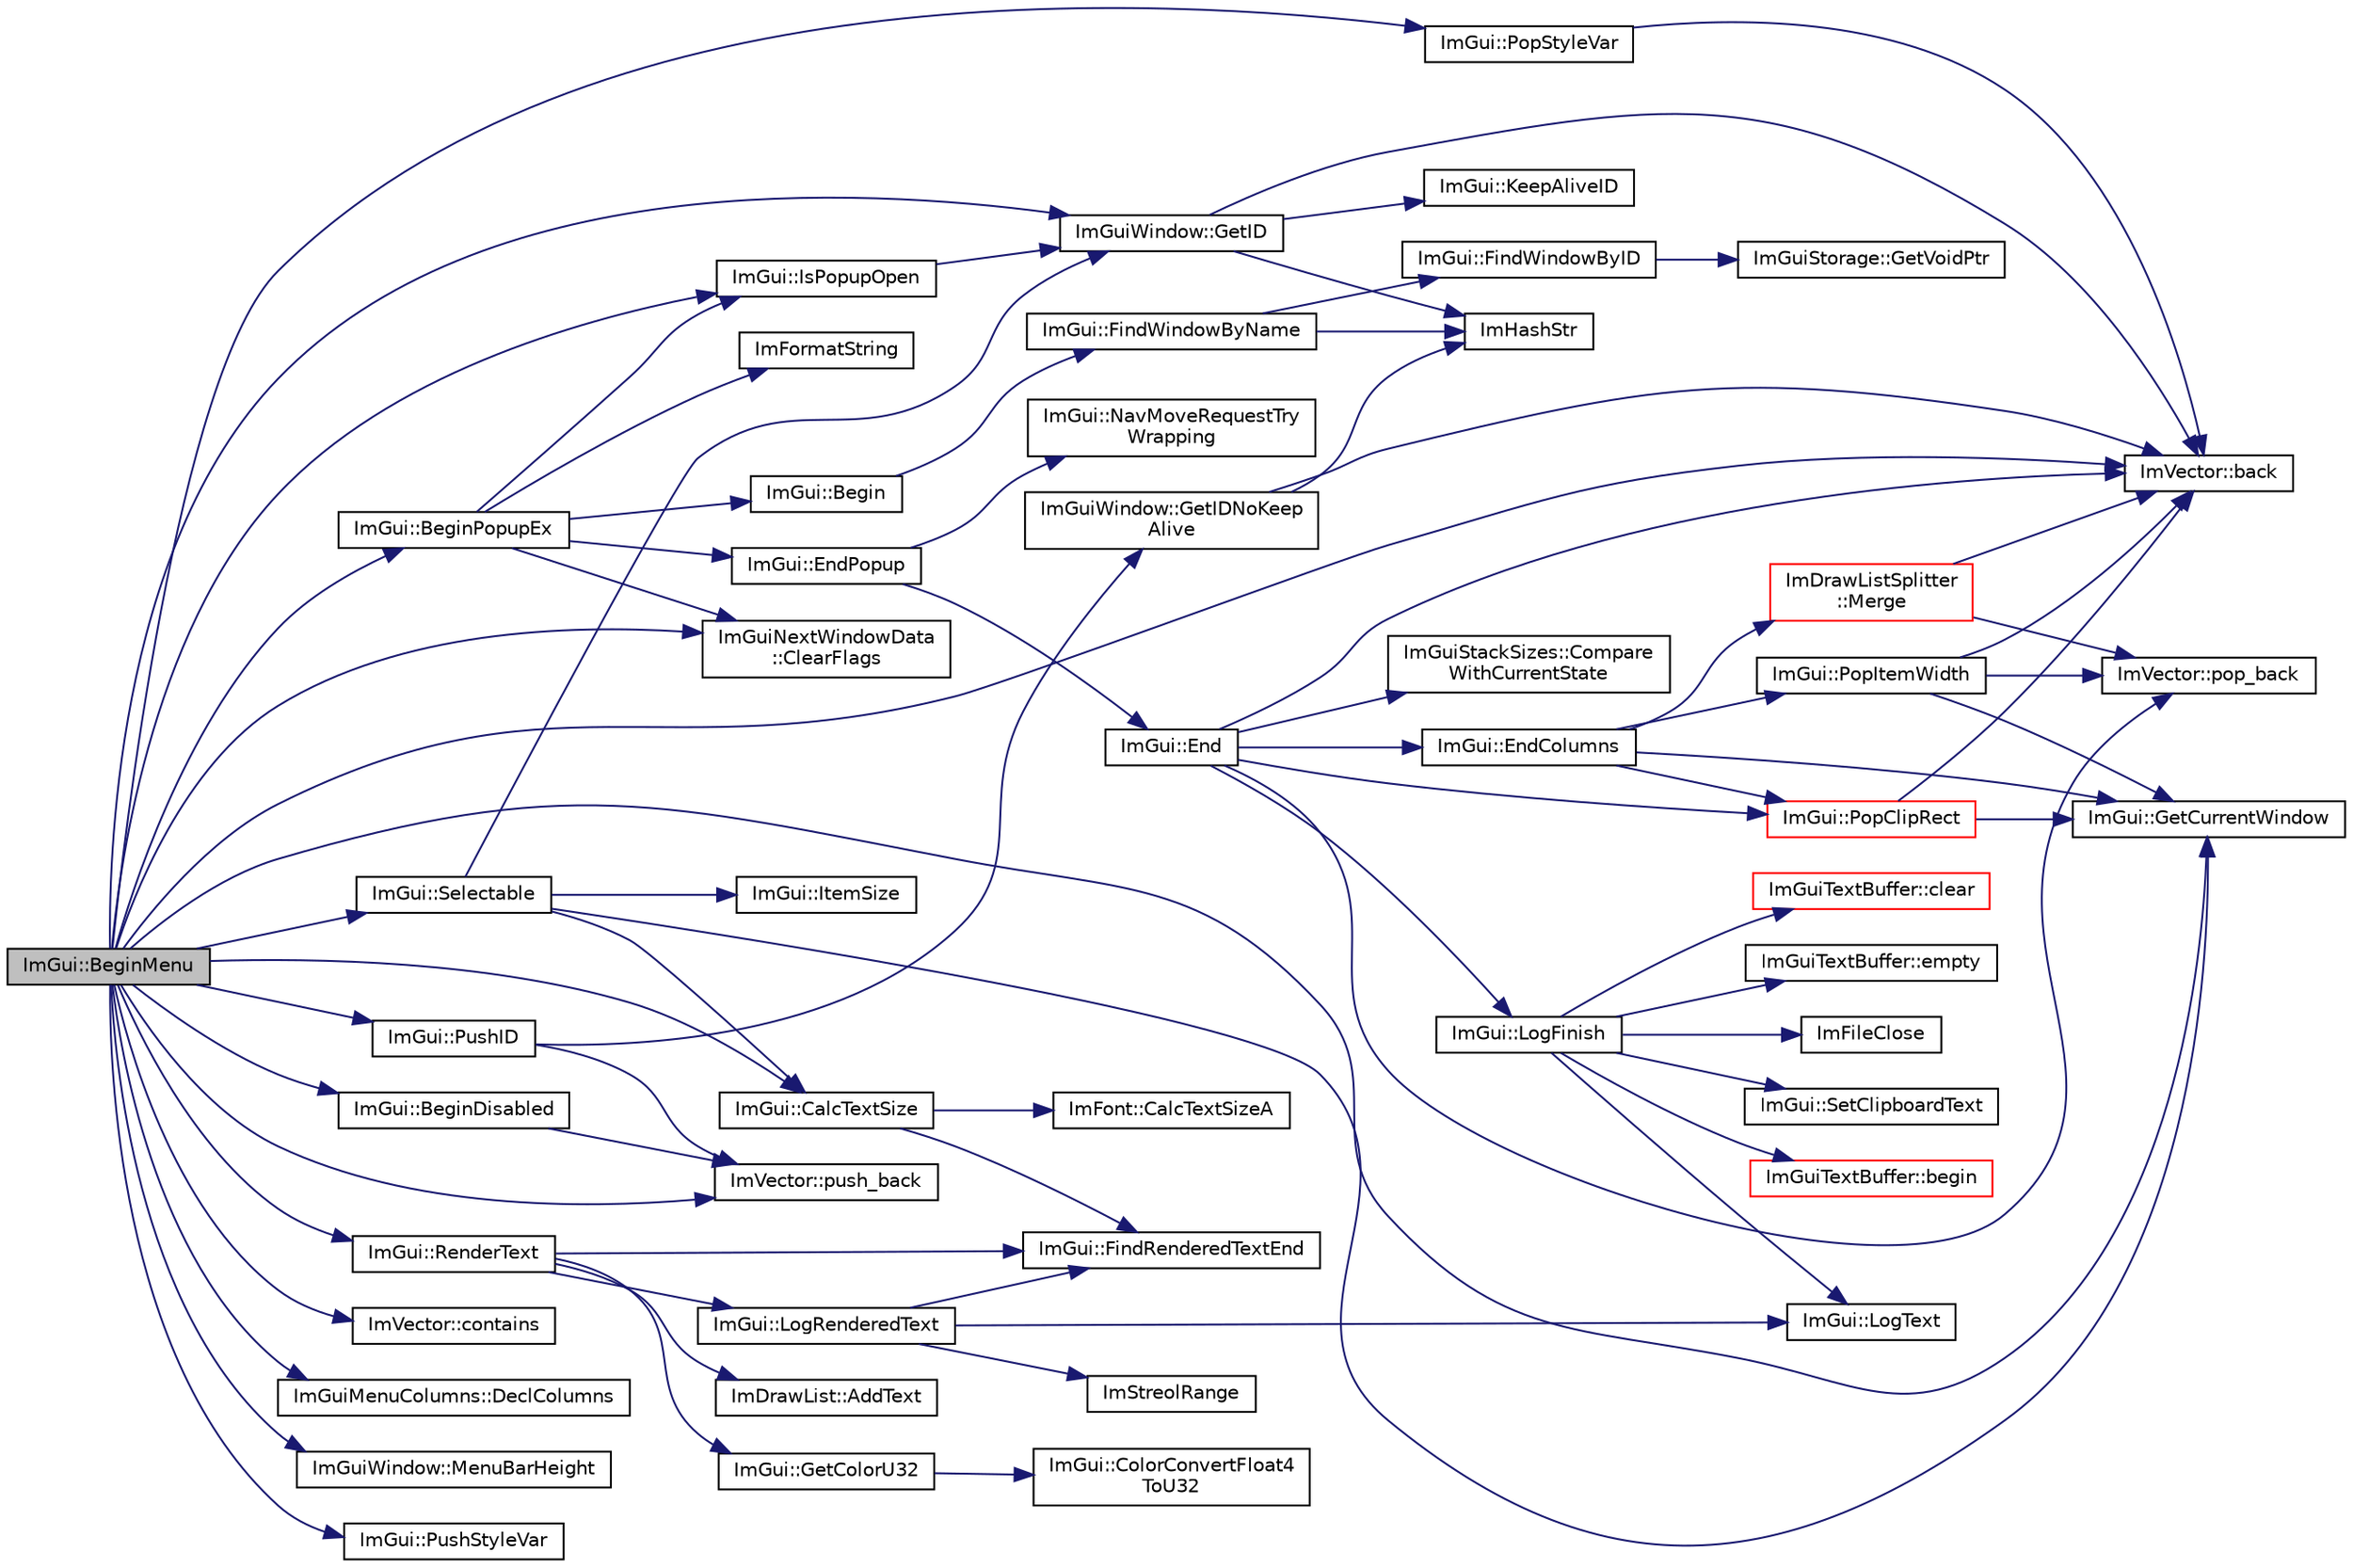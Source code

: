digraph "ImGui::BeginMenu"
{
 // LATEX_PDF_SIZE
  edge [fontname="Helvetica",fontsize="10",labelfontname="Helvetica",labelfontsize="10"];
  node [fontname="Helvetica",fontsize="10",shape=record];
  rankdir="LR";
  Node1 [label="ImGui::BeginMenu",height=0.2,width=0.4,color="black", fillcolor="grey75", style="filled", fontcolor="black",tooltip=" "];
  Node1 -> Node2 [color="midnightblue",fontsize="10",style="solid",fontname="Helvetica"];
  Node2 [label="ImVector::back",height=0.2,width=0.4,color="black", fillcolor="white", style="filled",URL="$struct_im_vector.html#a6da15f3c402099ed57078835ab942f8e",tooltip=" "];
  Node1 -> Node3 [color="midnightblue",fontsize="10",style="solid",fontname="Helvetica"];
  Node3 [label="ImGui::BeginDisabled",height=0.2,width=0.4,color="black", fillcolor="white", style="filled",URL="$namespace_im_gui.html#ae90e9a26f01d0d45f6bf7ca720d170d1",tooltip=" "];
  Node3 -> Node4 [color="midnightblue",fontsize="10",style="solid",fontname="Helvetica"];
  Node4 [label="ImVector::push_back",height=0.2,width=0.4,color="black", fillcolor="white", style="filled",URL="$struct_im_vector.html#aab5df48e0711a48bd12f3206e08c4108",tooltip=" "];
  Node1 -> Node5 [color="midnightblue",fontsize="10",style="solid",fontname="Helvetica"];
  Node5 [label="ImGui::BeginPopupEx",height=0.2,width=0.4,color="black", fillcolor="white", style="filled",URL="$namespace_im_gui.html#a89da3a22300e8293257b6cfdf1b83b7a",tooltip=" "];
  Node5 -> Node6 [color="midnightblue",fontsize="10",style="solid",fontname="Helvetica"];
  Node6 [label="ImGui::Begin",height=0.2,width=0.4,color="black", fillcolor="white", style="filled",URL="$namespace_im_gui.html#a581e58db0bc930bafa4a5d23093a2b99",tooltip=" "];
  Node6 -> Node7 [color="midnightblue",fontsize="10",style="solid",fontname="Helvetica"];
  Node7 [label="ImGui::FindWindowByName",height=0.2,width=0.4,color="black", fillcolor="white", style="filled",URL="$namespace_im_gui.html#abca25f22c02e73d5eb2e9c72c4557813",tooltip=" "];
  Node7 -> Node8 [color="midnightblue",fontsize="10",style="solid",fontname="Helvetica"];
  Node8 [label="ImGui::FindWindowByID",height=0.2,width=0.4,color="black", fillcolor="white", style="filled",URL="$namespace_im_gui.html#a82204d8800dc3a072ddbcbd2aecc48ac",tooltip=" "];
  Node8 -> Node9 [color="midnightblue",fontsize="10",style="solid",fontname="Helvetica"];
  Node9 [label="ImGuiStorage::GetVoidPtr",height=0.2,width=0.4,color="black", fillcolor="white", style="filled",URL="$struct_im_gui_storage.html#aaf87a98ede89da09113b0189f6d878ca",tooltip=" "];
  Node7 -> Node10 [color="midnightblue",fontsize="10",style="solid",fontname="Helvetica"];
  Node10 [label="ImHashStr",height=0.2,width=0.4,color="black", fillcolor="white", style="filled",URL="$imgui_8cpp.html#acd1b12694d0365b516bf7373f182eeee",tooltip=" "];
  Node5 -> Node11 [color="midnightblue",fontsize="10",style="solid",fontname="Helvetica"];
  Node11 [label="ImGuiNextWindowData\l::ClearFlags",height=0.2,width=0.4,color="black", fillcolor="white", style="filled",URL="$struct_im_gui_next_window_data.html#a9543431fafe3d0627fdecc5fa839487c",tooltip=" "];
  Node5 -> Node12 [color="midnightblue",fontsize="10",style="solid",fontname="Helvetica"];
  Node12 [label="ImGui::EndPopup",height=0.2,width=0.4,color="black", fillcolor="white", style="filled",URL="$namespace_im_gui.html#aa6a9b5696f2ea7eed7683425fc77b8f2",tooltip=" "];
  Node12 -> Node13 [color="midnightblue",fontsize="10",style="solid",fontname="Helvetica"];
  Node13 [label="ImGui::End",height=0.2,width=0.4,color="black", fillcolor="white", style="filled",URL="$namespace_im_gui.html#a5479d93794a004c67ceb6d13f37c8254",tooltip=" "];
  Node13 -> Node2 [color="midnightblue",fontsize="10",style="solid",fontname="Helvetica"];
  Node13 -> Node14 [color="midnightblue",fontsize="10",style="solid",fontname="Helvetica"];
  Node14 [label="ImGuiStackSizes::Compare\lWithCurrentState",height=0.2,width=0.4,color="black", fillcolor="white", style="filled",URL="$struct_im_gui_stack_sizes.html#aff8cf412bfbdf0a936cae963c25fac55",tooltip=" "];
  Node13 -> Node15 [color="midnightblue",fontsize="10",style="solid",fontname="Helvetica"];
  Node15 [label="ImGui::EndColumns",height=0.2,width=0.4,color="black", fillcolor="white", style="filled",URL="$namespace_im_gui.html#af93bed3bce5475fe4d525d744f16aa20",tooltip=" "];
  Node15 -> Node16 [color="midnightblue",fontsize="10",style="solid",fontname="Helvetica"];
  Node16 [label="ImGui::GetCurrentWindow",height=0.2,width=0.4,color="black", fillcolor="white", style="filled",URL="$namespace_im_gui.html#a7ceba68eca2b09fb6bf1ad88037e6203",tooltip=" "];
  Node15 -> Node17 [color="midnightblue",fontsize="10",style="solid",fontname="Helvetica"];
  Node17 [label="ImDrawListSplitter\l::Merge",height=0.2,width=0.4,color="red", fillcolor="white", style="filled",URL="$struct_im_draw_list_splitter.html#af3fc4bad2abca9e481d476d1877ba5be",tooltip=" "];
  Node17 -> Node2 [color="midnightblue",fontsize="10",style="solid",fontname="Helvetica"];
  Node17 -> Node21 [color="midnightblue",fontsize="10",style="solid",fontname="Helvetica"];
  Node21 [label="ImVector::pop_back",height=0.2,width=0.4,color="black", fillcolor="white", style="filled",URL="$struct_im_vector.html#a3db7ce62d3c429effdb893fbf7148c1c",tooltip=" "];
  Node15 -> Node23 [color="midnightblue",fontsize="10",style="solid",fontname="Helvetica"];
  Node23 [label="ImGui::PopClipRect",height=0.2,width=0.4,color="red", fillcolor="white", style="filled",URL="$namespace_im_gui.html#aef1c8a6e5a3c70cb10d03d2a2a66dfd8",tooltip=" "];
  Node23 -> Node2 [color="midnightblue",fontsize="10",style="solid",fontname="Helvetica"];
  Node23 -> Node16 [color="midnightblue",fontsize="10",style="solid",fontname="Helvetica"];
  Node15 -> Node25 [color="midnightblue",fontsize="10",style="solid",fontname="Helvetica"];
  Node25 [label="ImGui::PopItemWidth",height=0.2,width=0.4,color="black", fillcolor="white", style="filled",URL="$namespace_im_gui.html#ad29a3fc0cb5dfc7f9fc7224512ce90bf",tooltip=" "];
  Node25 -> Node2 [color="midnightblue",fontsize="10",style="solid",fontname="Helvetica"];
  Node25 -> Node16 [color="midnightblue",fontsize="10",style="solid",fontname="Helvetica"];
  Node25 -> Node21 [color="midnightblue",fontsize="10",style="solid",fontname="Helvetica"];
  Node13 -> Node26 [color="midnightblue",fontsize="10",style="solid",fontname="Helvetica"];
  Node26 [label="ImGui::LogFinish",height=0.2,width=0.4,color="black", fillcolor="white", style="filled",URL="$namespace_im_gui.html#a2ebcd048d1ca025fb972e1c2e920e3f3",tooltip=" "];
  Node26 -> Node27 [color="midnightblue",fontsize="10",style="solid",fontname="Helvetica"];
  Node27 [label="ImGuiTextBuffer::begin",height=0.2,width=0.4,color="red", fillcolor="white", style="filled",URL="$struct_im_gui_text_buffer.html#aab6d83c6b9a8061287a4cb6135c1cab4",tooltip=" "];
  Node26 -> Node29 [color="midnightblue",fontsize="10",style="solid",fontname="Helvetica"];
  Node29 [label="ImGuiTextBuffer::clear",height=0.2,width=0.4,color="red", fillcolor="white", style="filled",URL="$struct_im_gui_text_buffer.html#a9e4edc9f950bc9e35d5c3b3071dbc0df",tooltip=" "];
  Node26 -> Node31 [color="midnightblue",fontsize="10",style="solid",fontname="Helvetica"];
  Node31 [label="ImGuiTextBuffer::empty",height=0.2,width=0.4,color="black", fillcolor="white", style="filled",URL="$struct_im_gui_text_buffer.html#affd606443a661cd0fcce0d381bc8cf98",tooltip=" "];
  Node26 -> Node32 [color="midnightblue",fontsize="10",style="solid",fontname="Helvetica"];
  Node32 [label="ImFileClose",height=0.2,width=0.4,color="black", fillcolor="white", style="filled",URL="$imgui_8cpp.html#ac4a6194720e9d693bc9d34e97d9465aa",tooltip=" "];
  Node26 -> Node33 [color="midnightblue",fontsize="10",style="solid",fontname="Helvetica"];
  Node33 [label="ImGui::LogText",height=0.2,width=0.4,color="black", fillcolor="white", style="filled",URL="$namespace_im_gui.html#aa548475d8f771ab6524d73d900a41198",tooltip=" "];
  Node26 -> Node34 [color="midnightblue",fontsize="10",style="solid",fontname="Helvetica"];
  Node34 [label="ImGui::SetClipboardText",height=0.2,width=0.4,color="black", fillcolor="white", style="filled",URL="$namespace_im_gui.html#aa4824a1b351c063b4aff9b9f4fb5fd4d",tooltip=" "];
  Node13 -> Node21 [color="midnightblue",fontsize="10",style="solid",fontname="Helvetica"];
  Node13 -> Node23 [color="midnightblue",fontsize="10",style="solid",fontname="Helvetica"];
  Node12 -> Node35 [color="midnightblue",fontsize="10",style="solid",fontname="Helvetica"];
  Node35 [label="ImGui::NavMoveRequestTry\lWrapping",height=0.2,width=0.4,color="black", fillcolor="white", style="filled",URL="$namespace_im_gui.html#a95a9a1a5411cccb918fc29a0b0d3f953",tooltip=" "];
  Node5 -> Node36 [color="midnightblue",fontsize="10",style="solid",fontname="Helvetica"];
  Node36 [label="ImFormatString",height=0.2,width=0.4,color="black", fillcolor="white", style="filled",URL="$imgui_8cpp.html#a75ccaf7d676b1f567ba888ae42ac3809",tooltip=" "];
  Node5 -> Node37 [color="midnightblue",fontsize="10",style="solid",fontname="Helvetica"];
  Node37 [label="ImGui::IsPopupOpen",height=0.2,width=0.4,color="black", fillcolor="white", style="filled",URL="$namespace_im_gui.html#a0e351145d0936e79948094166757712e",tooltip=" "];
  Node37 -> Node38 [color="midnightblue",fontsize="10",style="solid",fontname="Helvetica"];
  Node38 [label="ImGuiWindow::GetID",height=0.2,width=0.4,color="black", fillcolor="white", style="filled",URL="$struct_im_gui_window.html#a66400a63bc0b54d7d29e08d1b1b1a42b",tooltip=" "];
  Node38 -> Node2 [color="midnightblue",fontsize="10",style="solid",fontname="Helvetica"];
  Node38 -> Node10 [color="midnightblue",fontsize="10",style="solid",fontname="Helvetica"];
  Node38 -> Node39 [color="midnightblue",fontsize="10",style="solid",fontname="Helvetica"];
  Node39 [label="ImGui::KeepAliveID",height=0.2,width=0.4,color="black", fillcolor="white", style="filled",URL="$namespace_im_gui.html#a85a245c78a9f7c351636bdad6e60c488",tooltip=" "];
  Node1 -> Node40 [color="midnightblue",fontsize="10",style="solid",fontname="Helvetica"];
  Node40 [label="ImGui::CalcTextSize",height=0.2,width=0.4,color="black", fillcolor="white", style="filled",URL="$namespace_im_gui.html#a848b9db6cc4a186751c0ecebcaadc33b",tooltip=" "];
  Node40 -> Node41 [color="midnightblue",fontsize="10",style="solid",fontname="Helvetica"];
  Node41 [label="ImFont::CalcTextSizeA",height=0.2,width=0.4,color="black", fillcolor="white", style="filled",URL="$struct_im_font.html#ad67f64fd206ad197f4b93b1a1ae27cfe",tooltip=" "];
  Node40 -> Node42 [color="midnightblue",fontsize="10",style="solid",fontname="Helvetica"];
  Node42 [label="ImGui::FindRenderedTextEnd",height=0.2,width=0.4,color="black", fillcolor="white", style="filled",URL="$namespace_im_gui.html#a7671e1dbc803a31b06081b52a771d83f",tooltip=" "];
  Node1 -> Node11 [color="midnightblue",fontsize="10",style="solid",fontname="Helvetica"];
  Node1 -> Node43 [color="midnightblue",fontsize="10",style="solid",fontname="Helvetica"];
  Node43 [label="ImVector::contains",height=0.2,width=0.4,color="black", fillcolor="white", style="filled",URL="$struct_im_vector.html#a2e7860fbde1c721f168b6262d8f14aec",tooltip=" "];
  Node1 -> Node44 [color="midnightblue",fontsize="10",style="solid",fontname="Helvetica"];
  Node44 [label="ImGuiMenuColumns::DeclColumns",height=0.2,width=0.4,color="black", fillcolor="white", style="filled",URL="$struct_im_gui_menu_columns.html#a85fedb03fec0c73555220b74ceaa2bb8",tooltip=" "];
  Node1 -> Node16 [color="midnightblue",fontsize="10",style="solid",fontname="Helvetica"];
  Node1 -> Node38 [color="midnightblue",fontsize="10",style="solid",fontname="Helvetica"];
  Node1 -> Node37 [color="midnightblue",fontsize="10",style="solid",fontname="Helvetica"];
  Node1 -> Node45 [color="midnightblue",fontsize="10",style="solid",fontname="Helvetica"];
  Node45 [label="ImGuiWindow::MenuBarHeight",height=0.2,width=0.4,color="black", fillcolor="white", style="filled",URL="$struct_im_gui_window.html#acfb8bdad2e3ea6102589813ae32d0364",tooltip=" "];
  Node1 -> Node46 [color="midnightblue",fontsize="10",style="solid",fontname="Helvetica"];
  Node46 [label="ImGui::PopStyleVar",height=0.2,width=0.4,color="black", fillcolor="white", style="filled",URL="$namespace_im_gui.html#a14116e57d81e326adef2a702e65781d4",tooltip=" "];
  Node46 -> Node2 [color="midnightblue",fontsize="10",style="solid",fontname="Helvetica"];
  Node1 -> Node4 [color="midnightblue",fontsize="10",style="solid",fontname="Helvetica"];
  Node1 -> Node47 [color="midnightblue",fontsize="10",style="solid",fontname="Helvetica"];
  Node47 [label="ImGui::PushID",height=0.2,width=0.4,color="black", fillcolor="white", style="filled",URL="$namespace_im_gui.html#a27a8533605dc5b8cabf161bf7715bbde",tooltip=" "];
  Node47 -> Node48 [color="midnightblue",fontsize="10",style="solid",fontname="Helvetica"];
  Node48 [label="ImGuiWindow::GetIDNoKeep\lAlive",height=0.2,width=0.4,color="black", fillcolor="white", style="filled",URL="$struct_im_gui_window.html#adc0a43f74a0b53a15a4bc4fea05524fe",tooltip=" "];
  Node48 -> Node2 [color="midnightblue",fontsize="10",style="solid",fontname="Helvetica"];
  Node48 -> Node10 [color="midnightblue",fontsize="10",style="solid",fontname="Helvetica"];
  Node47 -> Node4 [color="midnightblue",fontsize="10",style="solid",fontname="Helvetica"];
  Node1 -> Node49 [color="midnightblue",fontsize="10",style="solid",fontname="Helvetica"];
  Node49 [label="ImGui::PushStyleVar",height=0.2,width=0.4,color="black", fillcolor="white", style="filled",URL="$namespace_im_gui.html#aab3f43009094462cf2a5eb554785949b",tooltip=" "];
  Node1 -> Node50 [color="midnightblue",fontsize="10",style="solid",fontname="Helvetica"];
  Node50 [label="ImGui::RenderText",height=0.2,width=0.4,color="black", fillcolor="white", style="filled",URL="$namespace_im_gui.html#a9971ce57f2a288ac3a12df886c5550d1",tooltip=" "];
  Node50 -> Node51 [color="midnightblue",fontsize="10",style="solid",fontname="Helvetica"];
  Node51 [label="ImDrawList::AddText",height=0.2,width=0.4,color="black", fillcolor="white", style="filled",URL="$struct_im_draw_list.html#ac5221bd86b3429f6d5b6e6ffe454942d",tooltip=" "];
  Node50 -> Node42 [color="midnightblue",fontsize="10",style="solid",fontname="Helvetica"];
  Node50 -> Node52 [color="midnightblue",fontsize="10",style="solid",fontname="Helvetica"];
  Node52 [label="ImGui::GetColorU32",height=0.2,width=0.4,color="black", fillcolor="white", style="filled",URL="$namespace_im_gui.html#a0de2d9bd347d9866511eb8d014e62556",tooltip=" "];
  Node52 -> Node53 [color="midnightblue",fontsize="10",style="solid",fontname="Helvetica"];
  Node53 [label="ImGui::ColorConvertFloat4\lToU32",height=0.2,width=0.4,color="black", fillcolor="white", style="filled",URL="$namespace_im_gui.html#abe2691de0b1a71c774ab24cc91564a94",tooltip=" "];
  Node50 -> Node54 [color="midnightblue",fontsize="10",style="solid",fontname="Helvetica"];
  Node54 [label="ImGui::LogRenderedText",height=0.2,width=0.4,color="black", fillcolor="white", style="filled",URL="$namespace_im_gui.html#a7a0d62e33f2236ec2f789e24ca0fb56f",tooltip=" "];
  Node54 -> Node42 [color="midnightblue",fontsize="10",style="solid",fontname="Helvetica"];
  Node54 -> Node55 [color="midnightblue",fontsize="10",style="solid",fontname="Helvetica"];
  Node55 [label="ImStreolRange",height=0.2,width=0.4,color="black", fillcolor="white", style="filled",URL="$imgui_8cpp.html#a578b4ec1e004a6c9e07610720421a482",tooltip=" "];
  Node54 -> Node33 [color="midnightblue",fontsize="10",style="solid",fontname="Helvetica"];
  Node1 -> Node56 [color="midnightblue",fontsize="10",style="solid",fontname="Helvetica"];
  Node56 [label="ImGui::Selectable",height=0.2,width=0.4,color="black", fillcolor="white", style="filled",URL="$namespace_im_gui.html#af98575238bda183a523df19fb447af60",tooltip=" "];
  Node56 -> Node40 [color="midnightblue",fontsize="10",style="solid",fontname="Helvetica"];
  Node56 -> Node16 [color="midnightblue",fontsize="10",style="solid",fontname="Helvetica"];
  Node56 -> Node38 [color="midnightblue",fontsize="10",style="solid",fontname="Helvetica"];
  Node56 -> Node57 [color="midnightblue",fontsize="10",style="solid",fontname="Helvetica"];
  Node57 [label="ImGui::ItemSize",height=0.2,width=0.4,color="black", fillcolor="white", style="filled",URL="$namespace_im_gui.html#aeeb1ec6ae6548173dbf813e7df538c48",tooltip=" "];
}
